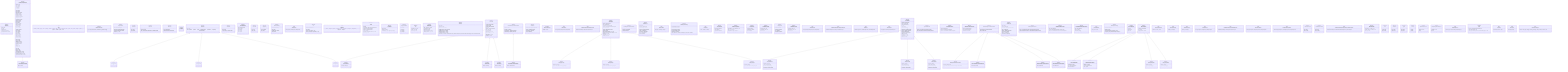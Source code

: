classDiagram
class MenuProp {
  <<interface>>
  name: string
  icon: any
  component: any
  needsReport?: boolean
  openedOnMobile?: boolean
}



class GenericContainerProps {
  <<interface>>
  element?: any
  xxxl?: boolean
  xxl?: boolean
  xl?: boolean
  lg?: boolean
  sm?: boolean
  full?: boolean
  horizontal?: boolean
  vertical?: boolean
  rounded?: boolean
  colorless?: boolean
  transparent?: boolean
  primary?: boolean
  secondary?: boolean
  tertiary?: boolean
  black?: boolean
  red?: boolean
  orange?: boolean
  amber?: boolean
  yellow?: boolean
  lime?: boolean
  green?: boolean
  emerald?: boolean
  teal?: boolean
  cyan?: boolean
  sky?: boolean
  blue?: boolean
  indigo?: boolean
  violet?: boolean
  purple?: boolean
  fuchsia?: boolean
  pink?: boolean
  rose?: boolean
  clickable?: boolean
  focusable?: boolean
  disabled?: boolean
  svg?: any
  leftSvg?: any
  rightSvg?: any
  src?: string
  leftSrc?: string
  rightSrc?: string
  containerClasses?: string
  illustrationClasses?: string
  leftIllustrationClasses?: string
  rightIllustrationClasses?: string
}



class GenericIllustrationProps {
  <<interface>>
  right?: boolean
}

GenericContainerProps <|-- GenericIllustrationProps

class Color {
  <<type>>
  | 'black'   | 'white'   | 'gray'   | 'red'   | 'orange'   | 'amber'   | 'yellow'   | 'lime'   | 'green'   | 'emerald'   | 'teal'   | 'cyan'   | 'sky'   | 'blue'   | 'indigo'   | 'violet'   | 'purple'   | 'fuchsia'   | 'pink'   | 'rose'
}



class MathNumberObject {
  <<interface>>
  [key: string]: MathNumber | MathNumber[] | MathNumber[][]
}



class ComputedData {
  <<interface>>
  raw: MathNumberObject
  parameters: MathNumberObject
  computed: MathNumberObject
  compute: #40;#41; =#62; void
}



class DataLabel {
  <<interface>>
  name: string
  unit: MathUnit
}



class DataValue {
  <<interface>>
  label: DataLabel
  value: MathNumber | MathNumber[] | MathNumber[][]
}



class BaseDrop {
  <<interface>>
  data: ComputedData
  additionnalFields: MachineField[]
}



class JSONDrop {
  <<interface>>

}



class BaseField {
  <<interface>>
  label: string
  value: | boolean     | number     | string     | SlidableNumber     | DateValue     | LongString     | SelectableString
}



class JSONField {
  <<interface>>
  label: string
  value: boolean | number | string
}



class SlidableNumber {
  <<interface>>
  kind: 'slidableNumber'
  value: number
  step: number
  min: number
  max: number
}



class DateValue {
  <<interface>>
  kind: 'date'
  value: string
}



class LongString {
  <<interface>>
  kind: 'longString'
  value: string
}



class SelectableString {
  <<interface>>
  kind: 'selectableString'
  value: string
  possibleValues: string[]
  strict: boolean
}



class HeavydynField {
  <<interface>>

}

BaseField <|-- HeavydynField

class MaxidynField {
  <<interface>>

}

BaseField <|-- MaxidynField

class MinidynField {
  <<interface>>

}

BaseField <|-- MinidynField

class MachineField {
  <<type>>
  HeavydynField | MaxidynField | MinidynField
}



class Icon {
  <<interface>>
  element: HTMLElement
  color: string
  setText: #40;text: string#41; =#62; void
  setIcon: #40;iconName: IconName#41; =#62; void
}



class IconName {
  <<type>>
  | 'circle'   | 'triangle'   | 'square'   | 'rhombus'   | 'flare'   | 'pentagon'   | 'hexagon'   | 'hexagonAlt'   | 'heptagon'   | 'octagon'
}



class Image {
  <<interface>>
  id: string
  sourceData: mapboxgl.ImageSourceRaw
  markerNW: mapboxgl.Marker
  markerSE: mapboxgl.Marker
  opacity: number
  addToMap: #40;isVisible: boolean#41; =#62; void
  remove: #40;#41; =#62; void
}



class JSONImage {
  <<interface>>
  name: string
  opacity?: number
  coordinates?: #123;     nw: LngLat     se: LngLat   #125;
}



class ImageCoordinates {
  <<interface>>
  tl: XYCoord
  tr: XYCoord
  bl: XYCoord
  br: XYCoord
}



class Line {
  <<interface>>
  addToMap: #40;#41; =#62; void
  update: #40;#41; =#62; void
  remove: #40;#41; =#62; void
}



class MathNumber {
  <<interface>>
  value: math.Unit | number
  unit: MathUnit | string
  displayString: string
  displayStringWithUnit: string
  toDisplayedValue: #40;#41; =#62; void
}



class MathUnit {
  <<interface>>
  name: string
  currentUnit: string
  currentPrecision: number
  possibleSettings: [string, number][]
  possiblePrecisions: number[]
  minDisplayedValue?: number
  maxDisplayedValue?: number
  thresholds?: #123;     selected: PredefinedThreshold | CustomThreshold | null     list: PredefinedThreshold[]     // custom: CustomThreshold   #125;
}



class BasePoint {
  <<interface>>
  machine: MachineName
  number: number
  marker: mapboxgl.Marker
  icon: Icon
  settings: JSONPointSettings
  zone: Zone | null
  data: DataValue[]
  updateText: #40;#41; =#62; void
  updateVisibility: #40;#41; =#62; void
  addToMap: #40;#41; =#62; void
  remove: #40;#41; =#62; void
}



class BasePointCreatorParameters {
  <<interface>>
  machine: MachineName
}

MachinePointCreatorParameters <|-- BasePointCreatorParameters

class JSONPoint {
  <<interface>>
  coordinates: mapboxgl.LngLatLike
  settings: JSONPointSettings
  informations: JSONField[]
  drops: JSONDrop[]
}



class JSONPointSettings {
  <<interface>>
  isVisible: boolean
}



class HeavydynPoint {
  <<interface>>
  machine: 'heavydyn'
}

BasePoint <|-- HeavydynPoint

class MaxidynPoint {
  <<interface>>
  machine: 'maxidyn'
}

BasePoint <|-- MaxidynPoint

class MinidynPoint {
  <<interface>>
  machine: 'minidyn'
}

BasePoint <|-- MinidynPoint

class MachinePoint {
  <<type>>
  HeavydynPoint | MaxidynPoint | MinidynPoint
}



class PartialMachinePoint~MachinePoint~ {
  <<type>>
  PartialExtendedObject#60;   BasePoint,   MachinePoint #62;
}



class MachinePointCreatorParameters {
  <<interface>>
  number: number
  iconName: IconName
  projectSettings: JSONProjectSettings
  reportSettings: JSONReportSettings
}



class BaseProject {
  <<interface>>
  machine: MachineName
  name: MachineField
  informations: MachineField[]
  reports: SelectableList#60;MachineReport#62;
  units: MachineUnits
  settings: JSONProjectSettings
  images: Image[]
  refreshLinesAndImages: #40;#41; =#62; void
  setMapStyle: #40;styleIndex: number#41; =#62; void
  fitOnMap: #40;#41; =#62; void
  addToMap: #40;#41; =#62; void
  remove: #40;#41; =#62; void
}



class BaseProjectCreatorParameters {
  <<interface>>
  machine: MachineName
  units: MachineUnits
}



class JSONProject {
  <<interface>>
  name: string
  machine: MachineName
  selectedReport?: number
  settings: JSONProjectSettings
  images: JSONImage[]
  informations: JSONField[]
  reports: JSONReport[]
  units: JSONUnits
}



class MachineName {
  <<type>>
  'heavydyn' | 'maxidyn' | 'minidyn'
}



class JSONProjectSettings {
  <<interface>>
  arePointsVisible: boolean
  arePointsLinked: boolean
  arePointsLocked: boolean
  areImagesVisible: boolean
  pointsState: PointsState
  map: #123;     styleIndex: number     coordinates?: LngLat     zoom?: number   #125;
}



class PointsState {
  <<type>>
  'value' | 'number' | 'nothing'
}



class HeavydynProject {
  <<interface>>
  machine: 'heavydyn'
  reports: SelectableList#60;HeavydynReport#62;
}

BaseProject <|-- HeavydynProject

class HeavydynUnits {
  <<interface>>
  deformation: MathUnit
  force: MathUnit
  temperature: MathUnit
}



class JSONHeavydynUnits {
  <<interface>>
  deformation: 'mm' | '1/100 mm' | 'um'
  force: 'N' | 'kN' | 'lbs'
  temperature: 'degC' | 'degF' | 'K'
}



class MaxidynProject {
  <<interface>>
  machine: 'maxidyn'
  reports: SelectableList#60;MaxidynReport#62;
}

BaseProject <|-- MaxidynProject

class MaxidynUnits {
  <<interface>>
  modulus: MathUnit
  deformation: MathUnit
  force: MathUnit
}



class JSONMaxidynUnits {
  <<interface>>
  modulus: 'MPa' | 'kN'
  deformation: 'mm' | 'um'
  force: 'N' | 'kN'
}



class MinidynProject {
  <<interface>>
  machine: 'minidyn'
  reports: SelectableList#60;MinidynReport#62;
}

BaseProject <|-- MinidynProject

class MinidynUnits {
  <<interface>>
  modulus: MathUnit
  deformation: MathUnit
  force: MathUnit
  temperature: MathUnit
}



class JSONMinidynUnits {
  <<interface>>
  modulus: 'MPa' | 'kN'
  deformation: 'mm' | 'um'
  force: 'N' | 'kN'
}



class MachineProject {
  <<type>>
  HeavydynProject | MaxidynProject | MinidynProject
}



class PartialMachineProject~MachineProject~ {
  <<type>>
  PartialExtendedObject#60;   BaseProject,   MachineProject #62;
}



class JSONUnits {
  <<type>>
  JSONHeavydynUnits | JSONMaxidynUnits | JSONMinidynUnits
}



class MachineUnits {
  <<type>>
  HeavydynUnits | MaxidynUnits | MinidynUnits
}



class BaseReport {
  <<interface>>
  machine: MachineName
  name: MachineField
  points: MachinePoint[]
  line: Line
  zones: Zone[]
  screenshots: string[]
  dataLabels: ReportDataLabels
  settings: JSONReportSettings
  platform: MachineField[]
  informations: MachineField[]
  isOnMap: boolean
  fitOnMap: #40;#41; =#62; void
  addToMap: #40;#41; =#62; void
  remove: #40;#41; =#62; void
}



class ReportDataLabels {
  <<interface>>
  groups: SelectableList#60;GroupedDataLabels#62;
  table: SelectableList#60;TableDataLabelsParameters#62;
}



class GroupedDataLabels {
  <<interface>>
  from: DataLabelsFrom
  choices: SelectableList#60;DataLabel#62;
  indexes?: SelectableList#60;MachineDropIndex#62;
}



class TableDataLabelsParameters {
  <<interface>>
  group: GroupedDataLabels
  index?: MachineDropIndex
  dataLabels: DataLabel[]
}



class BaseReportCreatorParameters {
  <<interface>>
  machine: MachineName
  groupedDataLabels: SelectableList#60;GroupedDataLabels#62;
}

MachineReportCreatorParameters <|-- BaseReportCreatorParameters

class JSONReport {
  <<interface>>
  name: string
  points: JSONPoint[]
  dataLabels: JSONReportDataLabels
  zones: JSONZone[]
  settings: JSONReportSettings
  screenshots: number[]
  platform: JSONField[]
  informations: JSONField[]
}



class JSONReportDataLabels {
  <<interface>>
  groups: SelectableList#60;number, JSONGroupedDataLabels#62;
  table: SelectableList#60;number, JSONTableDataLabelsParameters#62;
}



class JSONGroupedDataLabels {
  <<interface>>
  from: DataLabelsFrom
  choices: SelectableOptionalList#60;number, string#62;
  indexes?: SelectableList#60;number, MachineDropIndex#62;
}



class JSONTableDataLabelsParameters {
  <<interface>>
  from: DataLabelsFrom
  index?: number
  dataLabels: string[]
}



class DataLabelsFrom {
  <<type>>
  'Drop' | 'Test' | 'Zone'
}



class JSONReportSettings {
  <<interface>>
  iconName: IconName
  isVisible: boolean
  selectedColorization: 'Threshold' | 'Zone'
  threshold: #123;     colors: ThresholdColors     custom: #123;#125;   #125;
}



class ThresholdColors {
  <<interface>>
  low: Color
  middle: Color
  high: Color
}



class BaseDropIndex {
  <<interface>>
  machine: MachineName
  type: string
  displayedIndex: number
}



class HeavydynReport {
  <<interface>>
  machine: 'heavydyn'
  points: HeavydynPoint[]
  platform: HeavydynField[]
  informations: HeavydynField[]
}

BaseReport <|-- HeavydynReport

class HeavydynReportCreatorParameters {
  <<interface>>
  units: HeavydynUnits
}

MachineReportCreatorParameters <|-- HeavydynReportCreatorParameters

class HeavydynDropType {
  <<type>>
  'Distance' | 'Force' | 'Time'
}



class HeavydynDropIndex {
  <<interface>>
  machine: 'heavydyn'
  type: HeavydynDropType
  value: MathNumber
}

BaseDropIndex <|-- HeavydynDropIndex

class JSONHeavydynDropIndex {
  <<interface>>
  machine: 'heavydyn'
  type: HeavydynDropType
  value: number
}

BaseDropIndex <|-- JSONHeavydynDropIndex

class MaxidynReport {
  <<interface>>
  machine: 'maxidyn'
  points: MaxidynPoint[]
  platform: MaxidynField[]
  informations: MaxidynField[]
}

BaseReport <|-- MaxidynReport

class MaxidynReportCreatorParameters {
  <<interface>>
  units: MaxidynUnits
}

MachineReportCreatorParameters <|-- MaxidynReportCreatorParameters

class MaxidynDropType {
  <<type>>
  'Training' | 'Averaging'
}



class MaxidynDropIndex {
  <<interface>>
  machine: 'maxidyn'
  type: MaxidynDropType
}

BaseDropIndex <|-- MaxidynDropIndex

class MinidynReport {
  <<interface>>
  machine: 'minidyn'
  points: MinidynPoint[]
  platform: MinidynField[]
  informations: MinidynField[]
}

BaseReport <|-- MinidynReport

class MinidynReportCreatorParameters {
  <<interface>>
  units: MinidynUnits
}

MachineReportCreatorParameters <|-- MinidynReportCreatorParameters

class MinidynDropType {
  <<type>>
  'Training' | 'Averaging'
}



class MinidynDropIndex {
  <<interface>>
  machine: 'minidyn'
  type: MinidynDropType
}

BaseDropIndex <|-- MinidynDropIndex

class MachineReport {
  <<type>>
  HeavydynReport | MaxidynReport | MinidynReport
}



class PartialMachineReport~MachineReport~ {
  <<type>>
  PartialExtendedObject#60;   BaseReport,   MachineReport #62;
}



class MachineReportCreatorParameters {
  <<interface>>
  projectSettings: JSONProjectSettings
  units: MachineUnits
}



class MachineDropIndex {
  <<type>>
  HeavydynDropIndex | MaxidynDropIndex | MinidynDropIndex
}



class JSONMachineDropIndex {
  <<type>>
  | JSONHeavydynDropIndex   | MaxidynDropIndex   | MinidynDropIndex
}



class CustomThreshold {
  <<interface>>
  name: string
  value: number
}



class PredefinedThreshold {
  <<interface>>
  name: string
  value: number
}



class PartialExtendedObject~BaseObject, MachineObject~ {
  <<type>>
  Required#60;BaseObject#62; &   Partial#60;Omit#60;MachineObject, keyof BaseObject#62;#62;
}



class WatcherHandler {
  <<interface>>
  add: #40;stop: #40;#41; =#62; void#41; =#62; void
  remove: #40;stop: #40;#41; =#62; void#41; =#62; void
  clean: #40;#41; =#62; void
}



class Zone {
  <<interface>>
  name: string
  color: Color
}



class JSONZone {
  <<interface>>
  name: string
  color?: Color
}



class LngLat {
  <<interface>>
  lng: number
  lat: number
}



class XYCoord {
  <<interface>>
  x: number
  y: number
}



class SelectableList~S, L~ {
  <<interface>>
  selected: S | null
  list: L[]
}



class SelectableOptionalList~S, L~ {
  <<interface>>
  selected: S | null
  list?: L[]
}



class DeepRequired~T~ {
  <<type>>
  #123;   [K in keyof T]: Required#60;DeepRequired#60;T[K]#62;#62; #125;
}



class Store {
  <<interface>>
  projects: SelectableList#60;MachineProject#62;
  map: mapboxgl.Map | null
  save: #40;key: StoreKeys, value: StoreSaveableTypes#41; =#62; void
}



class StoreKeys {
  <<type>>
  Exclude#60;keyof Store, 'save'#62;
}



class StoreTypes {
  <<type>>
  Store[keyof Store]
}



class StoreSaveableTypes {
  <<type>>
  Extract#60;   StoreTypes,   string[] | number[] | boolean[] | string | number | boolean | null #62;
}